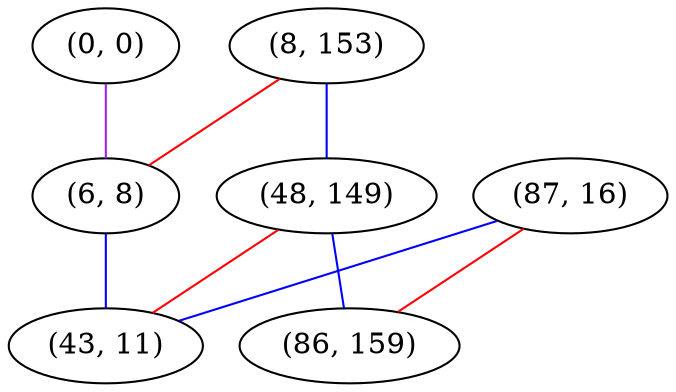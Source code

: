 graph "" {
"(8, 153)";
"(0, 0)";
"(87, 16)";
"(6, 8)";
"(48, 149)";
"(86, 159)";
"(43, 11)";
"(8, 153)" -- "(48, 149)"  [color=blue, key=0, weight=3];
"(8, 153)" -- "(6, 8)"  [color=red, key=0, weight=1];
"(0, 0)" -- "(6, 8)"  [color=purple, key=0, weight=4];
"(87, 16)" -- "(86, 159)"  [color=red, key=0, weight=1];
"(87, 16)" -- "(43, 11)"  [color=blue, key=0, weight=3];
"(6, 8)" -- "(43, 11)"  [color=blue, key=0, weight=3];
"(48, 149)" -- "(86, 159)"  [color=blue, key=0, weight=3];
"(48, 149)" -- "(43, 11)"  [color=red, key=0, weight=1];
}

